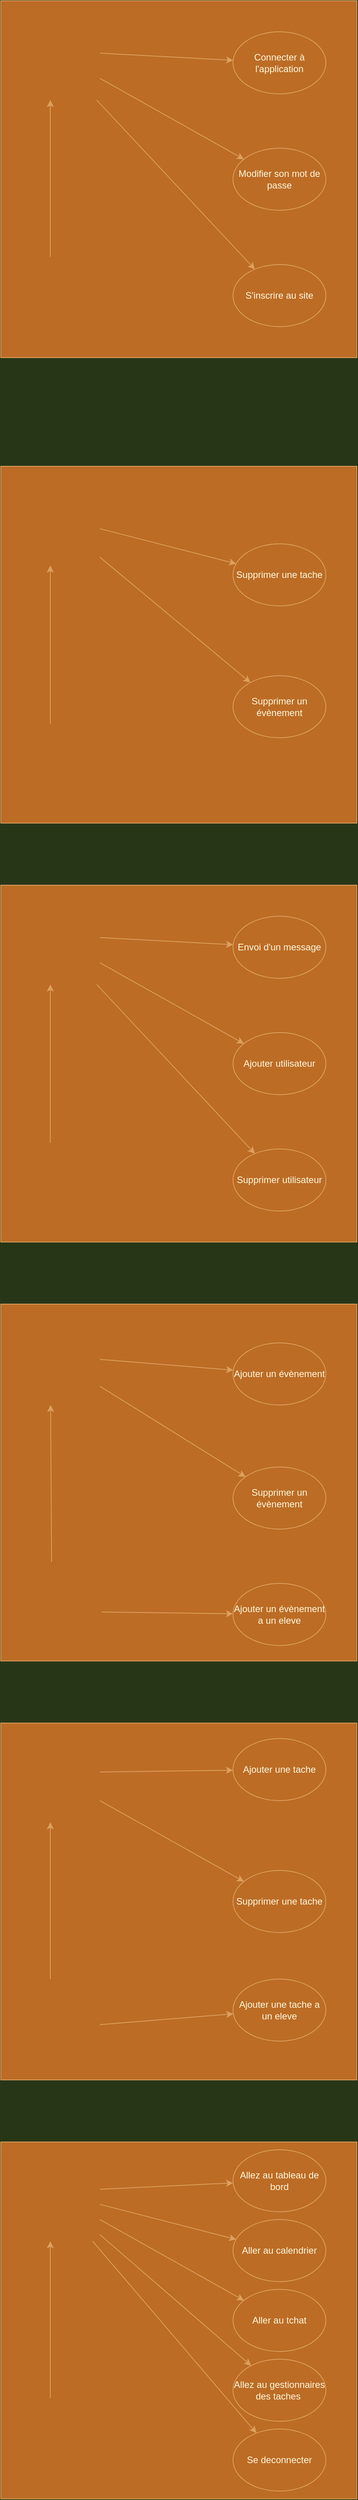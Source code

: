 <mxfile version="20.6.2" type="device"><diagram id="K7Ss92Vl6u046ETMJLBK" name="Page-1"><mxGraphModel dx="1426" dy="905" grid="0" gridSize="10" guides="0" tooltips="1" connect="0" arrows="0" fold="1" page="0" pageScale="1" pageWidth="827" pageHeight="1169" background="#283618" math="0" shadow="0"><root><mxCell id="0"/><mxCell id="1" parent="0"/><mxCell id="c5Kb3sCehFWPP4XlGiqV-1" value="" style="whiteSpace=wrap;html=1;aspect=fixed;rounded=0;fillColor=#BC6C25;strokeColor=#DDA15E;fontColor=#FEFAE0;" vertex="1" parent="1"><mxGeometry x="360" y="40" width="460" height="460" as="geometry"/></mxCell><mxCell id="c5Kb3sCehFWPP4XlGiqV-2" value="" style="whiteSpace=wrap;html=1;aspect=fixed;rounded=0;fillColor=#BC6C25;strokeColor=#DDA15E;fontColor=#FEFAE0;" vertex="1" parent="1"><mxGeometry x="360" y="640" width="460" height="460" as="geometry"/></mxCell><mxCell id="c5Kb3sCehFWPP4XlGiqV-3" value="" style="whiteSpace=wrap;html=1;aspect=fixed;rounded=0;fillColor=#BC6C25;strokeColor=#DDA15E;fontColor=#FEFAE0;" vertex="1" parent="1"><mxGeometry x="360" y="1180" width="460" height="460" as="geometry"/></mxCell><mxCell id="c5Kb3sCehFWPP4XlGiqV-5" value="" style="whiteSpace=wrap;html=1;aspect=fixed;rounded=0;fillColor=#BC6C25;strokeColor=#DDA15E;fontColor=#FEFAE0;" vertex="1" parent="1"><mxGeometry x="360" y="1720" width="460" height="460" as="geometry"/></mxCell><mxCell id="c5Kb3sCehFWPP4XlGiqV-7" value="" style="whiteSpace=wrap;html=1;aspect=fixed;rounded=0;fillColor=#BC6C25;strokeColor=#DDA15E;fontColor=#FEFAE0;" vertex="1" parent="1"><mxGeometry x="360" y="2260" width="460" height="460" as="geometry"/></mxCell><mxCell id="c5Kb3sCehFWPP4XlGiqV-9" value="" style="whiteSpace=wrap;html=1;aspect=fixed;rounded=0;fillColor=#BC6C25;strokeColor=#DDA15E;fontColor=#FEFAE0;" vertex="1" parent="1"><mxGeometry x="360" y="2800" width="460" height="460" as="geometry"/></mxCell><mxCell id="c5Kb3sCehFWPP4XlGiqV-12" value="Connecter à l'application" style="ellipse;whiteSpace=wrap;html=1;rounded=0;fillColor=#BC6C25;strokeColor=#DDA15E;fontColor=#FEFAE0;" vertex="1" parent="1"><mxGeometry x="660" y="80" width="120" height="80" as="geometry"/></mxCell><mxCell id="c5Kb3sCehFWPP4XlGiqV-13" value="Modifier son mot de passe" style="ellipse;whiteSpace=wrap;html=1;rounded=0;fillColor=#BC6C25;strokeColor=#DDA15E;fontColor=#FEFAE0;" vertex="1" parent="1"><mxGeometry x="660" y="230" width="120" height="80" as="geometry"/></mxCell><mxCell id="c5Kb3sCehFWPP4XlGiqV-14" value="S'inscrire au site" style="ellipse;whiteSpace=wrap;html=1;rounded=0;fillColor=#BC6C25;strokeColor=#DDA15E;fontColor=#FEFAE0;" vertex="1" parent="1"><mxGeometry x="660" y="380" width="120" height="80" as="geometry"/></mxCell><mxCell id="c5Kb3sCehFWPP4XlGiqV-15" value="Supprimer un évènement" style="ellipse;whiteSpace=wrap;html=1;rounded=0;fillColor=#BC6C25;strokeColor=#DDA15E;fontColor=#FEFAE0;" vertex="1" parent="1"><mxGeometry x="660" y="910" width="120" height="80" as="geometry"/></mxCell><mxCell id="c5Kb3sCehFWPP4XlGiqV-16" value="Supprimer une tache" style="ellipse;whiteSpace=wrap;html=1;rounded=0;fillColor=#BC6C25;strokeColor=#DDA15E;fontColor=#FEFAE0;" vertex="1" parent="1"><mxGeometry x="660" y="740" width="120" height="80" as="geometry"/></mxCell><mxCell id="c5Kb3sCehFWPP4XlGiqV-17" value="Envoi d'un message" style="ellipse;whiteSpace=wrap;html=1;rounded=0;fillColor=#BC6C25;strokeColor=#DDA15E;fontColor=#FEFAE0;" vertex="1" parent="1"><mxGeometry x="660" y="1220" width="120" height="80" as="geometry"/></mxCell><mxCell id="c5Kb3sCehFWPP4XlGiqV-18" value="Ajouter utilisateur" style="ellipse;whiteSpace=wrap;html=1;rounded=0;fillColor=#BC6C25;strokeColor=#DDA15E;fontColor=#FEFAE0;" vertex="1" parent="1"><mxGeometry x="660" y="1370" width="120" height="80" as="geometry"/></mxCell><mxCell id="c5Kb3sCehFWPP4XlGiqV-19" value="Supprimer utilisateur" style="ellipse;whiteSpace=wrap;html=1;rounded=0;fillColor=#BC6C25;strokeColor=#DDA15E;fontColor=#FEFAE0;" vertex="1" parent="1"><mxGeometry x="660" y="1520" width="120" height="80" as="geometry"/></mxCell><mxCell id="c5Kb3sCehFWPP4XlGiqV-20" value="Supprimer un évènement" style="ellipse;whiteSpace=wrap;html=1;rounded=0;fillColor=#BC6C25;strokeColor=#DDA15E;fontColor=#FEFAE0;" vertex="1" parent="1"><mxGeometry x="660" y="1930" width="120" height="80" as="geometry"/></mxCell><mxCell id="c5Kb3sCehFWPP4XlGiqV-21" value="Ajouter un évènement a un eleve" style="ellipse;whiteSpace=wrap;html=1;rounded=0;fillColor=#BC6C25;strokeColor=#DDA15E;fontColor=#FEFAE0;" vertex="1" parent="1"><mxGeometry x="660" y="2080" width="120" height="80" as="geometry"/></mxCell><mxCell id="c5Kb3sCehFWPP4XlGiqV-22" value="Ajouter un évènement" style="ellipse;whiteSpace=wrap;html=1;rounded=0;fillColor=#BC6C25;strokeColor=#DDA15E;fontColor=#FEFAE0;" vertex="1" parent="1"><mxGeometry x="660" y="1770" width="120" height="80" as="geometry"/></mxCell><mxCell id="c5Kb3sCehFWPP4XlGiqV-24" value="Ajouter une tache a un eleve" style="ellipse;whiteSpace=wrap;html=1;rounded=0;fillColor=#BC6C25;strokeColor=#DDA15E;fontColor=#FEFAE0;" vertex="1" parent="1"><mxGeometry x="660" y="2590" width="120" height="80" as="geometry"/></mxCell><mxCell id="c5Kb3sCehFWPP4XlGiqV-25" value="Supprimer une tache" style="ellipse;whiteSpace=wrap;html=1;rounded=0;fillColor=#BC6C25;strokeColor=#DDA15E;fontColor=#FEFAE0;" vertex="1" parent="1"><mxGeometry x="660" y="2450" width="120" height="80" as="geometry"/></mxCell><mxCell id="c5Kb3sCehFWPP4XlGiqV-26" value="Ajouter une tache" style="ellipse;whiteSpace=wrap;html=1;rounded=0;fillColor=#BC6C25;strokeColor=#DDA15E;fontColor=#FEFAE0;" vertex="1" parent="1"><mxGeometry x="660" y="2280" width="120" height="80" as="geometry"/></mxCell><mxCell id="c5Kb3sCehFWPP4XlGiqV-27" value="Allez au tableau de bord" style="ellipse;whiteSpace=wrap;html=1;rounded=0;fillColor=#BC6C25;strokeColor=#DDA15E;fontColor=#FEFAE0;" vertex="1" parent="1"><mxGeometry x="660" y="2810" width="120" height="80" as="geometry"/></mxCell><mxCell id="c5Kb3sCehFWPP4XlGiqV-28" value="Aller au calendrier" style="ellipse;whiteSpace=wrap;html=1;rounded=0;fillColor=#BC6C25;strokeColor=#DDA15E;fontColor=#FEFAE0;" vertex="1" parent="1"><mxGeometry x="660" y="2900" width="120" height="80" as="geometry"/></mxCell><mxCell id="c5Kb3sCehFWPP4XlGiqV-29" value="Aller au tchat" style="ellipse;whiteSpace=wrap;html=1;rounded=0;fillColor=#BC6C25;strokeColor=#DDA15E;fontColor=#FEFAE0;" vertex="1" parent="1"><mxGeometry x="660" y="2990" width="120" height="80" as="geometry"/></mxCell><mxCell id="c5Kb3sCehFWPP4XlGiqV-30" value="Allez au gestionnaires des taches&amp;nbsp;" style="ellipse;whiteSpace=wrap;html=1;rounded=0;fillColor=#BC6C25;strokeColor=#DDA15E;fontColor=#FEFAE0;" vertex="1" parent="1"><mxGeometry x="660" y="3080" width="120" height="80" as="geometry"/></mxCell><mxCell id="c5Kb3sCehFWPP4XlGiqV-31" value="Se deconnecter" style="ellipse;whiteSpace=wrap;html=1;rounded=0;fillColor=#BC6C25;strokeColor=#DDA15E;fontColor=#FEFAE0;" vertex="1" parent="1"><mxGeometry x="660" y="3170" width="120" height="80" as="geometry"/></mxCell><mxCell id="c5Kb3sCehFWPP4XlGiqV-32" value="" style="shape=image;html=1;verticalAlign=top;verticalLabelPosition=bottom;imageAspect=0;aspect=fixed;image=https://cdn0.iconfinder.com/data/icons/analytic-investment-and-balanced-scorecard/512/9Man_user_Student_Teacher_Avatar-128.png;rounded=0;fillColor=#BC6C25;strokeColor=#DDA15E;fontColor=#FEFAE0;" vertex="1" parent="1"><mxGeometry x="360" y="370" width="128" height="128" as="geometry"/></mxCell><mxCell id="c5Kb3sCehFWPP4XlGiqV-33" value="" style="shape=image;html=1;verticalAlign=top;verticalLabelPosition=bottom;imageAspect=0;aspect=fixed;image=https://cdn0.iconfinder.com/data/icons/analytic-investment-and-balanced-scorecard/512/9Man_user_Student_Teacher_Avatar-128.png;rounded=0;fillColor=#BC6C25;strokeColor=#DDA15E;fontColor=#FEFAE0;" vertex="1" parent="1"><mxGeometry x="360" y="3130" width="128" height="128" as="geometry"/></mxCell><mxCell id="c5Kb3sCehFWPP4XlGiqV-34" value="" style="shape=image;html=1;verticalAlign=top;verticalLabelPosition=bottom;imageAspect=0;aspect=fixed;image=https://cdn0.iconfinder.com/data/icons/analytic-investment-and-balanced-scorecard/512/9Man_user_Student_Teacher_Avatar-128.png;rounded=0;fillColor=#BC6C25;strokeColor=#DDA15E;fontColor=#FEFAE0;" vertex="1" parent="1"><mxGeometry x="360" y="972" width="128" height="128" as="geometry"/></mxCell><mxCell id="c5Kb3sCehFWPP4XlGiqV-35" value="" style="shape=image;html=1;verticalAlign=top;verticalLabelPosition=bottom;imageAspect=0;aspect=fixed;image=https://cdn0.iconfinder.com/data/icons/analytic-investment-and-balanced-scorecard/512/9Man_user_Student_Teacher_Avatar-128.png;rounded=0;fillColor=#BC6C25;strokeColor=#DDA15E;fontColor=#FEFAE0;" vertex="1" parent="1"><mxGeometry x="360" y="1512" width="128" height="128" as="geometry"/></mxCell><mxCell id="c5Kb3sCehFWPP4XlGiqV-36" value="" style="shape=image;html=1;verticalAlign=top;verticalLabelPosition=bottom;imageAspect=0;aspect=fixed;image=https://cdn0.iconfinder.com/data/icons/analytic-investment-and-balanced-scorecard/512/9Man_user_Student_Teacher_Avatar-128.png;rounded=0;fillColor=#BC6C25;strokeColor=#DDA15E;fontColor=#FEFAE0;" vertex="1" parent="1"><mxGeometry x="362" y="2052" width="128" height="128" as="geometry"/></mxCell><mxCell id="c5Kb3sCehFWPP4XlGiqV-37" value="" style="shape=image;html=1;verticalAlign=top;verticalLabelPosition=bottom;imageAspect=0;aspect=fixed;image=https://cdn0.iconfinder.com/data/icons/analytic-investment-and-balanced-scorecard/512/9Man_user_Student_Teacher_Avatar-128.png;rounded=0;fillColor=#BC6C25;strokeColor=#DDA15E;fontColor=#FEFAE0;" vertex="1" parent="1"><mxGeometry x="360" y="2590" width="128" height="128" as="geometry"/></mxCell><mxCell id="c5Kb3sCehFWPP4XlGiqV-39" value="" style="shape=image;html=1;verticalAlign=top;verticalLabelPosition=bottom;imageAspect=0;aspect=fixed;image=https://cdn0.iconfinder.com/data/icons/phosphor-regular-vol-4/256/student-128.png;rounded=0;fillColor=#BC6C25;strokeColor=#DDA15E;fontColor=#FEFAE0;" vertex="1" parent="1"><mxGeometry x="360" y="2800" width="128" height="128" as="geometry"/></mxCell><mxCell id="c5Kb3sCehFWPP4XlGiqV-40" value="" style="shape=image;html=1;verticalAlign=top;verticalLabelPosition=bottom;imageAspect=0;aspect=fixed;image=https://cdn0.iconfinder.com/data/icons/phosphor-regular-vol-4/256/student-128.png;rounded=0;fillColor=#BC6C25;strokeColor=#DDA15E;fontColor=#FEFAE0;" vertex="1" parent="1"><mxGeometry x="360" y="2260" width="128" height="128" as="geometry"/></mxCell><mxCell id="c5Kb3sCehFWPP4XlGiqV-41" value="" style="shape=image;html=1;verticalAlign=top;verticalLabelPosition=bottom;imageAspect=0;aspect=fixed;image=https://cdn0.iconfinder.com/data/icons/phosphor-regular-vol-4/256/student-128.png;rounded=0;fillColor=#BC6C25;strokeColor=#DDA15E;fontColor=#FEFAE0;" vertex="1" parent="1"><mxGeometry x="360" y="1722" width="128" height="128" as="geometry"/></mxCell><mxCell id="c5Kb3sCehFWPP4XlGiqV-42" value="" style="shape=image;html=1;verticalAlign=top;verticalLabelPosition=bottom;imageAspect=0;aspect=fixed;image=https://cdn0.iconfinder.com/data/icons/phosphor-regular-vol-4/256/student-128.png;rounded=0;fillColor=#BC6C25;strokeColor=#DDA15E;fontColor=#FEFAE0;" vertex="1" parent="1"><mxGeometry x="360" y="1180" width="128" height="128" as="geometry"/></mxCell><mxCell id="c5Kb3sCehFWPP4XlGiqV-43" value="" style="shape=image;html=1;verticalAlign=top;verticalLabelPosition=bottom;imageAspect=0;aspect=fixed;image=https://cdn0.iconfinder.com/data/icons/phosphor-regular-vol-4/256/student-128.png;rounded=0;fillColor=#BC6C25;strokeColor=#DDA15E;fontColor=#FEFAE0;" vertex="1" parent="1"><mxGeometry x="360" y="640" width="128" height="128" as="geometry"/></mxCell><mxCell id="c5Kb3sCehFWPP4XlGiqV-44" value="" style="shape=image;html=1;verticalAlign=top;verticalLabelPosition=bottom;imageAspect=0;aspect=fixed;image=https://cdn0.iconfinder.com/data/icons/phosphor-regular-vol-4/256/student-128.png;rounded=0;fillColor=#BC6C25;strokeColor=#DDA15E;fontColor=#FEFAE0;" vertex="1" parent="1"><mxGeometry x="360" y="40" width="128" height="128" as="geometry"/></mxCell><mxCell id="c5Kb3sCehFWPP4XlGiqV-84" value="" style="endArrow=classic;html=1;rounded=0;labelBackgroundColor=#283618;strokeColor=#DDA15E;fontColor=#FEFAE0;" edge="1" parent="1" source="c5Kb3sCehFWPP4XlGiqV-44" target="c5Kb3sCehFWPP4XlGiqV-12"><mxGeometry width="50" height="50" relative="1" as="geometry"><mxPoint x="468" y="281" as="sourcePoint"/><mxPoint x="518" y="231" as="targetPoint"/></mxGeometry></mxCell><mxCell id="c5Kb3sCehFWPP4XlGiqV-85" value="" style="endArrow=classic;html=1;rounded=0;labelBackgroundColor=#283618;strokeColor=#DDA15E;fontColor=#FEFAE0;" edge="1" parent="1" source="c5Kb3sCehFWPP4XlGiqV-44" target="c5Kb3sCehFWPP4XlGiqV-13"><mxGeometry width="50" height="50" relative="1" as="geometry"><mxPoint x="468" y="281" as="sourcePoint"/><mxPoint x="518" y="231" as="targetPoint"/></mxGeometry></mxCell><mxCell id="c5Kb3sCehFWPP4XlGiqV-86" value="" style="endArrow=classic;html=1;rounded=0;labelBackgroundColor=#283618;strokeColor=#DDA15E;fontColor=#FEFAE0;" edge="1" parent="1" source="c5Kb3sCehFWPP4XlGiqV-44" target="c5Kb3sCehFWPP4XlGiqV-14"><mxGeometry width="50" height="50" relative="1" as="geometry"><mxPoint x="468" y="281" as="sourcePoint"/><mxPoint x="518" y="231" as="targetPoint"/></mxGeometry></mxCell><mxCell id="c5Kb3sCehFWPP4XlGiqV-87" value="" style="endArrow=classic;html=1;rounded=0;labelBackgroundColor=#283618;strokeColor=#DDA15E;fontColor=#FEFAE0;" edge="1" parent="1" source="c5Kb3sCehFWPP4XlGiqV-32" target="c5Kb3sCehFWPP4XlGiqV-44"><mxGeometry width="50" height="50" relative="1" as="geometry"><mxPoint x="468" y="281" as="sourcePoint"/><mxPoint x="518" y="231" as="targetPoint"/></mxGeometry></mxCell><mxCell id="c5Kb3sCehFWPP4XlGiqV-88" value="" style="endArrow=classic;html=1;rounded=0;labelBackgroundColor=#283618;strokeColor=#DDA15E;fontColor=#FEFAE0;" edge="1" parent="1" source="c5Kb3sCehFWPP4XlGiqV-34" target="c5Kb3sCehFWPP4XlGiqV-43"><mxGeometry width="50" height="50" relative="1" as="geometry"><mxPoint x="426" y="875" as="sourcePoint"/><mxPoint x="476" y="825" as="targetPoint"/></mxGeometry></mxCell><mxCell id="c5Kb3sCehFWPP4XlGiqV-89" value="" style="endArrow=classic;html=1;rounded=0;labelBackgroundColor=#283618;strokeColor=#DDA15E;fontColor=#FEFAE0;" edge="1" parent="1" source="c5Kb3sCehFWPP4XlGiqV-43" target="c5Kb3sCehFWPP4XlGiqV-16"><mxGeometry width="50" height="50" relative="1" as="geometry"><mxPoint x="426" y="875" as="sourcePoint"/><mxPoint x="476" y="825" as="targetPoint"/></mxGeometry></mxCell><mxCell id="c5Kb3sCehFWPP4XlGiqV-90" value="" style="endArrow=classic;html=1;rounded=0;labelBackgroundColor=#283618;strokeColor=#DDA15E;fontColor=#FEFAE0;" edge="1" parent="1" source="c5Kb3sCehFWPP4XlGiqV-43" target="c5Kb3sCehFWPP4XlGiqV-15"><mxGeometry width="50" height="50" relative="1" as="geometry"><mxPoint x="426" y="875" as="sourcePoint"/><mxPoint x="476" y="825" as="targetPoint"/></mxGeometry></mxCell><mxCell id="c5Kb3sCehFWPP4XlGiqV-91" value="" style="endArrow=classic;html=1;rounded=0;labelBackgroundColor=#283618;strokeColor=#DDA15E;fontColor=#FEFAE0;" edge="1" parent="1" source="c5Kb3sCehFWPP4XlGiqV-35" target="c5Kb3sCehFWPP4XlGiqV-42"><mxGeometry width="50" height="50" relative="1" as="geometry"><mxPoint x="426" y="1184" as="sourcePoint"/><mxPoint x="476" y="1134" as="targetPoint"/></mxGeometry></mxCell><mxCell id="c5Kb3sCehFWPP4XlGiqV-92" value="" style="endArrow=classic;html=1;rounded=0;labelBackgroundColor=#283618;strokeColor=#DDA15E;fontColor=#FEFAE0;" edge="1" parent="1" source="c5Kb3sCehFWPP4XlGiqV-42" target="c5Kb3sCehFWPP4XlGiqV-19"><mxGeometry width="50" height="50" relative="1" as="geometry"><mxPoint x="426" y="1480" as="sourcePoint"/><mxPoint x="476" y="1430" as="targetPoint"/></mxGeometry></mxCell><mxCell id="c5Kb3sCehFWPP4XlGiqV-93" value="" style="endArrow=classic;html=1;rounded=0;labelBackgroundColor=#283618;strokeColor=#DDA15E;fontColor=#FEFAE0;" edge="1" parent="1" source="c5Kb3sCehFWPP4XlGiqV-42" target="c5Kb3sCehFWPP4XlGiqV-17"><mxGeometry width="50" height="50" relative="1" as="geometry"><mxPoint x="426" y="1480" as="sourcePoint"/><mxPoint x="476" y="1430" as="targetPoint"/></mxGeometry></mxCell><mxCell id="c5Kb3sCehFWPP4XlGiqV-94" value="" style="endArrow=classic;html=1;rounded=0;labelBackgroundColor=#283618;strokeColor=#DDA15E;fontColor=#FEFAE0;" edge="1" parent="1" source="c5Kb3sCehFWPP4XlGiqV-42" target="c5Kb3sCehFWPP4XlGiqV-18"><mxGeometry width="50" height="50" relative="1" as="geometry"><mxPoint x="426" y="1480" as="sourcePoint"/><mxPoint x="476" y="1430" as="targetPoint"/></mxGeometry></mxCell><mxCell id="c5Kb3sCehFWPP4XlGiqV-95" value="" style="endArrow=classic;html=1;rounded=0;labelBackgroundColor=#283618;strokeColor=#DDA15E;fontColor=#FEFAE0;" edge="1" parent="1" source="c5Kb3sCehFWPP4XlGiqV-36" target="c5Kb3sCehFWPP4XlGiqV-41"><mxGeometry width="50" height="50" relative="1" as="geometry"><mxPoint x="426" y="1809" as="sourcePoint"/><mxPoint x="476" y="1759" as="targetPoint"/></mxGeometry></mxCell><mxCell id="c5Kb3sCehFWPP4XlGiqV-97" value="" style="endArrow=classic;html=1;rounded=0;labelBackgroundColor=#283618;strokeColor=#DDA15E;fontColor=#FEFAE0;" edge="1" parent="1" source="c5Kb3sCehFWPP4XlGiqV-41" target="c5Kb3sCehFWPP4XlGiqV-22"><mxGeometry width="50" height="50" relative="1" as="geometry"><mxPoint x="426" y="1955" as="sourcePoint"/><mxPoint x="476" y="1905" as="targetPoint"/></mxGeometry></mxCell><mxCell id="c5Kb3sCehFWPP4XlGiqV-98" value="" style="endArrow=classic;html=1;rounded=0;labelBackgroundColor=#283618;strokeColor=#DDA15E;fontColor=#FEFAE0;" edge="1" parent="1" source="c5Kb3sCehFWPP4XlGiqV-41" target="c5Kb3sCehFWPP4XlGiqV-20"><mxGeometry width="50" height="50" relative="1" as="geometry"><mxPoint x="426" y="1955" as="sourcePoint"/><mxPoint x="476" y="1905" as="targetPoint"/></mxGeometry></mxCell><mxCell id="c5Kb3sCehFWPP4XlGiqV-99" value="" style="endArrow=classic;html=1;rounded=0;labelBackgroundColor=#283618;strokeColor=#DDA15E;fontColor=#FEFAE0;" edge="1" parent="1" source="c5Kb3sCehFWPP4XlGiqV-36" target="c5Kb3sCehFWPP4XlGiqV-21"><mxGeometry width="50" height="50" relative="1" as="geometry"><mxPoint x="426" y="1955" as="sourcePoint"/><mxPoint x="476" y="1905" as="targetPoint"/></mxGeometry></mxCell><mxCell id="c5Kb3sCehFWPP4XlGiqV-100" value="" style="endArrow=classic;html=1;rounded=0;labelBackgroundColor=#283618;strokeColor=#DDA15E;fontColor=#FEFAE0;" edge="1" parent="1" source="c5Kb3sCehFWPP4XlGiqV-37" target="c5Kb3sCehFWPP4XlGiqV-40"><mxGeometry width="50" height="50" relative="1" as="geometry"><mxPoint x="375" y="2503" as="sourcePoint"/><mxPoint x="425" y="2453" as="targetPoint"/></mxGeometry></mxCell><mxCell id="c5Kb3sCehFWPP4XlGiqV-101" value="" style="endArrow=classic;html=1;rounded=0;labelBackgroundColor=#283618;strokeColor=#DDA15E;fontColor=#FEFAE0;" edge="1" parent="1" source="c5Kb3sCehFWPP4XlGiqV-40" target="c5Kb3sCehFWPP4XlGiqV-26"><mxGeometry width="50" height="50" relative="1" as="geometry"><mxPoint x="375" y="2503" as="sourcePoint"/><mxPoint x="425" y="2453" as="targetPoint"/></mxGeometry></mxCell><mxCell id="c5Kb3sCehFWPP4XlGiqV-102" value="" style="endArrow=classic;html=1;rounded=0;labelBackgroundColor=#283618;strokeColor=#DDA15E;fontColor=#FEFAE0;" edge="1" parent="1" source="c5Kb3sCehFWPP4XlGiqV-40" target="c5Kb3sCehFWPP4XlGiqV-25"><mxGeometry width="50" height="50" relative="1" as="geometry"><mxPoint x="375" y="2503" as="sourcePoint"/><mxPoint x="425" y="2453" as="targetPoint"/></mxGeometry></mxCell><mxCell id="c5Kb3sCehFWPP4XlGiqV-103" value="" style="endArrow=classic;html=1;rounded=0;labelBackgroundColor=#283618;strokeColor=#DDA15E;fontColor=#FEFAE0;" edge="1" parent="1" source="c5Kb3sCehFWPP4XlGiqV-37" target="c5Kb3sCehFWPP4XlGiqV-24"><mxGeometry width="50" height="50" relative="1" as="geometry"><mxPoint x="375" y="2472" as="sourcePoint"/><mxPoint x="425" y="2422" as="targetPoint"/></mxGeometry></mxCell><mxCell id="c5Kb3sCehFWPP4XlGiqV-104" value="" style="endArrow=classic;html=1;rounded=0;labelBackgroundColor=#283618;strokeColor=#DDA15E;fontColor=#FEFAE0;" edge="1" parent="1" source="c5Kb3sCehFWPP4XlGiqV-33" target="c5Kb3sCehFWPP4XlGiqV-39"><mxGeometry width="50" height="50" relative="1" as="geometry"><mxPoint x="375" y="2963" as="sourcePoint"/><mxPoint x="425" y="2913" as="targetPoint"/></mxGeometry></mxCell><mxCell id="c5Kb3sCehFWPP4XlGiqV-105" value="" style="endArrow=classic;html=1;rounded=0;labelBackgroundColor=#283618;strokeColor=#DDA15E;fontColor=#FEFAE0;" edge="1" parent="1" source="c5Kb3sCehFWPP4XlGiqV-39" target="c5Kb3sCehFWPP4XlGiqV-31"><mxGeometry width="50" height="50" relative="1" as="geometry"><mxPoint x="375" y="2963" as="sourcePoint"/><mxPoint x="425" y="2913" as="targetPoint"/></mxGeometry></mxCell><mxCell id="c5Kb3sCehFWPP4XlGiqV-106" value="" style="endArrow=classic;html=1;rounded=0;labelBackgroundColor=#283618;strokeColor=#DDA15E;fontColor=#FEFAE0;" edge="1" parent="1" source="c5Kb3sCehFWPP4XlGiqV-39" target="c5Kb3sCehFWPP4XlGiqV-30"><mxGeometry width="50" height="50" relative="1" as="geometry"><mxPoint x="375" y="2963" as="sourcePoint"/><mxPoint x="425" y="2913" as="targetPoint"/></mxGeometry></mxCell><mxCell id="c5Kb3sCehFWPP4XlGiqV-107" value="" style="endArrow=classic;html=1;rounded=0;labelBackgroundColor=#283618;strokeColor=#DDA15E;fontColor=#FEFAE0;" edge="1" parent="1" source="c5Kb3sCehFWPP4XlGiqV-39" target="c5Kb3sCehFWPP4XlGiqV-29"><mxGeometry width="50" height="50" relative="1" as="geometry"><mxPoint x="375" y="2963" as="sourcePoint"/><mxPoint x="425" y="2913" as="targetPoint"/></mxGeometry></mxCell><mxCell id="c5Kb3sCehFWPP4XlGiqV-108" value="" style="endArrow=classic;html=1;rounded=0;labelBackgroundColor=#283618;strokeColor=#DDA15E;fontColor=#FEFAE0;" edge="1" parent="1" source="c5Kb3sCehFWPP4XlGiqV-39" target="c5Kb3sCehFWPP4XlGiqV-28"><mxGeometry width="50" height="50" relative="1" as="geometry"><mxPoint x="375" y="2963" as="sourcePoint"/><mxPoint x="425" y="2913" as="targetPoint"/></mxGeometry></mxCell><mxCell id="c5Kb3sCehFWPP4XlGiqV-109" value="" style="endArrow=classic;html=1;rounded=0;labelBackgroundColor=#283618;strokeColor=#DDA15E;fontColor=#FEFAE0;" edge="1" parent="1" source="c5Kb3sCehFWPP4XlGiqV-39" target="c5Kb3sCehFWPP4XlGiqV-27"><mxGeometry width="50" height="50" relative="1" as="geometry"><mxPoint x="375" y="2963" as="sourcePoint"/><mxPoint x="425" y="2913" as="targetPoint"/></mxGeometry></mxCell></root></mxGraphModel></diagram></mxfile>